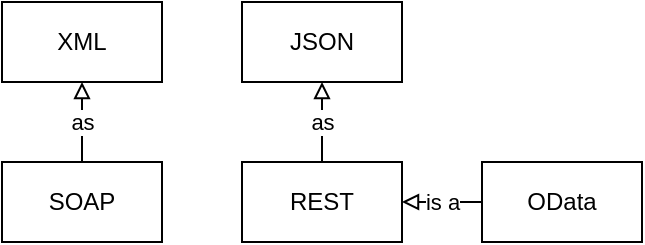 <mxfile version="20.3.0" type="device"><diagram id="tFx8NVUHpEqBDBRQr2UT" name="Page-1"><mxGraphModel dx="782" dy="467" grid="1" gridSize="10" guides="1" tooltips="1" connect="1" arrows="1" fold="1" page="1" pageScale="1" pageWidth="850" pageHeight="1100" math="0" shadow="0"><root><mxCell id="0"/><mxCell id="1" parent="0"/><mxCell id="EyG00bvK7onQBSXgqUEU-6" value="as" style="edgeStyle=orthogonalEdgeStyle;rounded=0;orthogonalLoop=1;jettySize=auto;html=1;endArrow=block;endFill=0;" edge="1" parent="1" source="EyG00bvK7onQBSXgqUEU-1" target="EyG00bvK7onQBSXgqUEU-5"><mxGeometry relative="1" as="geometry"/></mxCell><mxCell id="EyG00bvK7onQBSXgqUEU-1" value="SOAP" style="rounded=0;whiteSpace=wrap;html=1;" vertex="1" parent="1"><mxGeometry x="120" y="120" width="80" height="40" as="geometry"/></mxCell><mxCell id="EyG00bvK7onQBSXgqUEU-9" value="as" style="edgeStyle=orthogonalEdgeStyle;rounded=0;orthogonalLoop=1;jettySize=auto;html=1;entryX=0.5;entryY=1;entryDx=0;entryDy=0;endArrow=block;endFill=0;" edge="1" parent="1" source="EyG00bvK7onQBSXgqUEU-2" target="EyG00bvK7onQBSXgqUEU-7"><mxGeometry relative="1" as="geometry"/></mxCell><mxCell id="EyG00bvK7onQBSXgqUEU-2" value="REST" style="rounded=0;whiteSpace=wrap;html=1;" vertex="1" parent="1"><mxGeometry x="240" y="120" width="80" height="40" as="geometry"/></mxCell><mxCell id="EyG00bvK7onQBSXgqUEU-4" value="is a" style="edgeStyle=orthogonalEdgeStyle;rounded=0;orthogonalLoop=1;jettySize=auto;html=1;entryX=1;entryY=0.5;entryDx=0;entryDy=0;endArrow=block;endFill=0;" edge="1" parent="1" source="EyG00bvK7onQBSXgqUEU-3" target="EyG00bvK7onQBSXgqUEU-2"><mxGeometry relative="1" as="geometry"/></mxCell><mxCell id="EyG00bvK7onQBSXgqUEU-3" value="OData" style="rounded=0;whiteSpace=wrap;html=1;" vertex="1" parent="1"><mxGeometry x="360" y="120" width="80" height="40" as="geometry"/></mxCell><mxCell id="EyG00bvK7onQBSXgqUEU-5" value="XML" style="rounded=0;whiteSpace=wrap;html=1;" vertex="1" parent="1"><mxGeometry x="120" y="40" width="80" height="40" as="geometry"/></mxCell><mxCell id="EyG00bvK7onQBSXgqUEU-7" value="JSON" style="rounded=0;whiteSpace=wrap;html=1;" vertex="1" parent="1"><mxGeometry x="240" y="40" width="80" height="40" as="geometry"/></mxCell></root></mxGraphModel></diagram></mxfile>